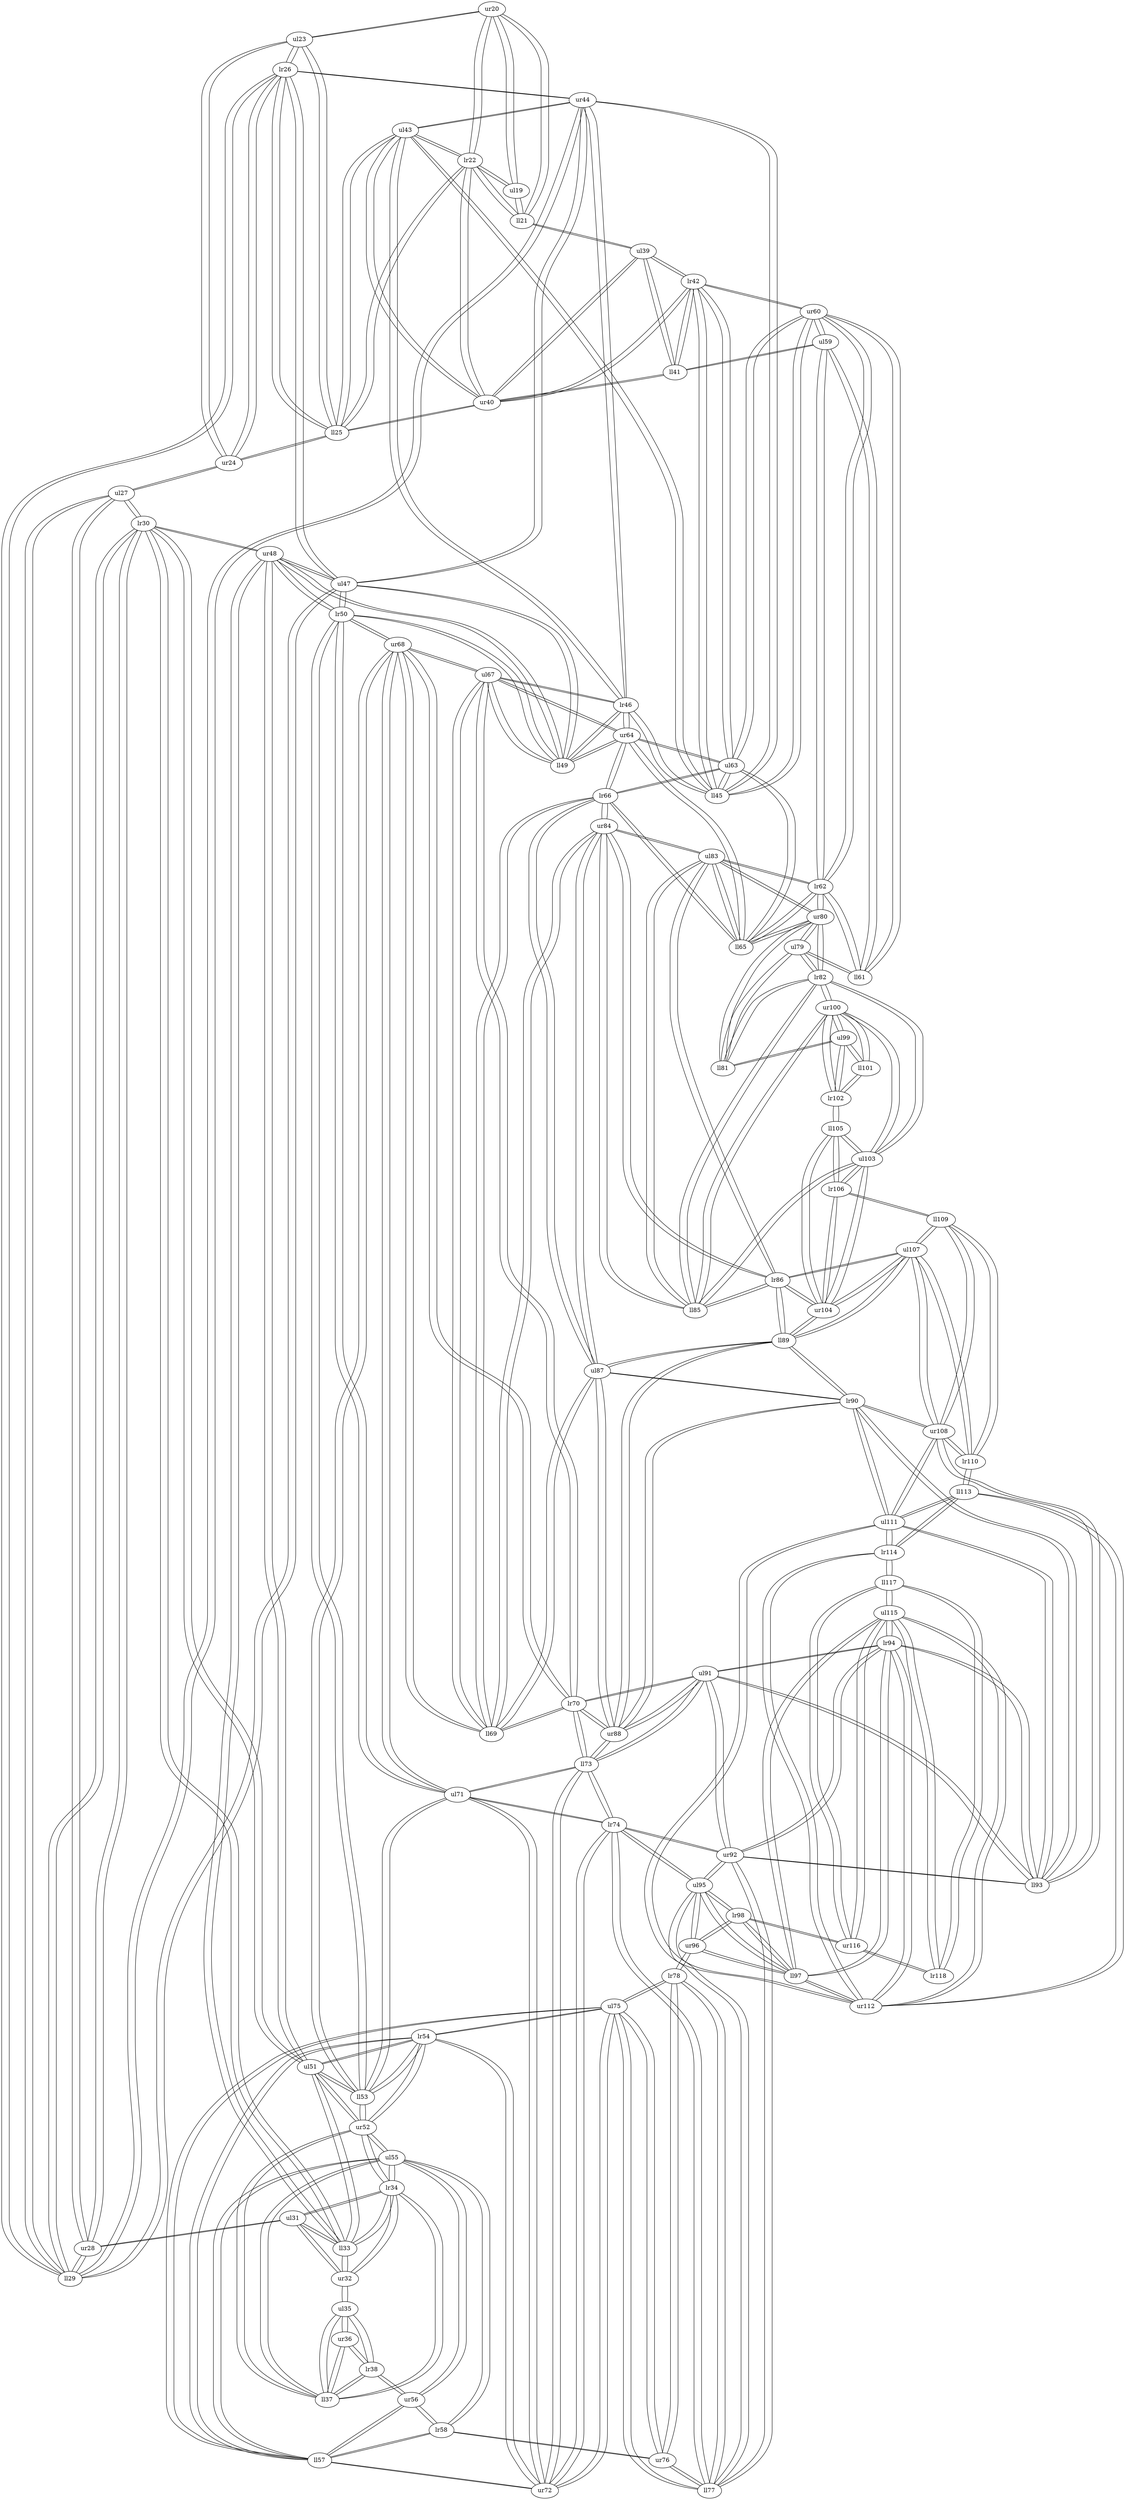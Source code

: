 graph {
	ur20 -- ul23;
	ll21 -- ul39;
	lr22 -- ll25;
	lr22 -- ul43;
	lr22 -- ur40;
	ul19 -- ur20;
	ul19 -- ll21;
	ul19 -- lr22;
	ur20 -- ul19;
	ur20 -- ll21;
	ur20 -- lr22;
	ll21 -- ul19;
	ll21 -- ur20;
	ll21 -- lr22;
	lr22 -- ul19;
	lr22 -- ur20;
	lr22 -- ll21;
	ul23 -- ur20;
	ur24 -- ul27;
	ll25 -- lr22;
	ll25 -- ur40;
	ll25 -- ul43;
	lr26 -- ll29;
	lr26 -- ul47;
	lr26 -- ur44;
	ul23 -- ur24;
	ul23 -- ll25;
	ul23 -- lr26;
	ur24 -- ul23;
	ur24 -- ll25;
	ur24 -- lr26;
	ll25 -- ul23;
	ll25 -- ur24;
	ll25 -- lr26;
	lr26 -- ul23;
	lr26 -- ur24;
	lr26 -- ll25;
	ul27 -- ur24;
	ur28 -- ul31;
	ll29 -- lr26;
	ll29 -- ur44;
	ll29 -- ul47;
	lr30 -- ll33;
	lr30 -- ul51;
	lr30 -- ur48;
	ul27 -- ur28;
	ul27 -- ll29;
	ul27 -- lr30;
	ur28 -- ul27;
	ur28 -- ll29;
	ur28 -- lr30;
	ll29 -- ul27;
	ll29 -- ur28;
	ll29 -- lr30;
	lr30 -- ul27;
	lr30 -- ur28;
	lr30 -- ll29;
	ul31 -- ur28;
	ur32 -- ul35;
	ll33 -- lr30;
	ll33 -- ur48;
	ll33 -- ul51;
	lr34 -- ll37;
	lr34 -- ul55;
	lr34 -- ur52;
	ul31 -- ur32;
	ul31 -- ll33;
	ul31 -- lr34;
	ur32 -- ul31;
	ur32 -- ll33;
	ur32 -- lr34;
	ll33 -- ul31;
	ll33 -- ur32;
	ll33 -- lr34;
	lr34 -- ul31;
	lr34 -- ur32;
	lr34 -- ll33;
	ul35 -- ur32;
	ll37 -- lr34;
	ll37 -- ur52;
	ll37 -- ul55;
	lr38 -- ur56;
	ul35 -- ur36;
	ul35 -- ll37;
	ul35 -- lr38;
	ur36 -- ul35;
	ur36 -- ll37;
	ur36 -- lr38;
	ll37 -- ul35;
	ll37 -- ur36;
	ll37 -- lr38;
	lr38 -- ul35;
	lr38 -- ur36;
	lr38 -- ll37;
	ul39 -- ll21;
	ur40 -- lr22;
	ur40 -- ll25;
	ur40 -- ul43;
	ll41 -- ul59;
	lr42 -- ll45;
	lr42 -- ul63;
	lr42 -- ur60;
	ul39 -- ur40;
	ul39 -- ll41;
	ul39 -- lr42;
	ur40 -- ul39;
	ur40 -- ll41;
	ur40 -- lr42;
	ll41 -- ul39;
	ll41 -- ur40;
	ll41 -- lr42;
	lr42 -- ul39;
	lr42 -- ur40;
	lr42 -- ll41;
	ul43 -- lr22;
	ul43 -- ur40;
	ul43 -- ll25;
	ur44 -- lr26;
	ur44 -- ll29;
	ur44 -- ul47;
	ll45 -- lr42;
	ll45 -- ur60;
	ll45 -- ul63;
	lr46 -- ll49;
	lr46 -- ul67;
	lr46 -- ur64;
	ul43 -- ur44;
	ul43 -- ll45;
	ul43 -- lr46;
	ur44 -- ul43;
	ur44 -- ll45;
	ur44 -- lr46;
	ll45 -- ul43;
	ll45 -- ur44;
	ll45 -- lr46;
	lr46 -- ul43;
	lr46 -- ur44;
	lr46 -- ll45;
	ul47 -- lr26;
	ul47 -- ur44;
	ul47 -- ll29;
	ur48 -- lr30;
	ur48 -- ll33;
	ur48 -- ul51;
	ll49 -- lr46;
	ll49 -- ur64;
	ll49 -- ul67;
	lr50 -- ll53;
	lr50 -- ul71;
	lr50 -- ur68;
	ul47 -- ur48;
	ul47 -- ll49;
	ul47 -- lr50;
	ur48 -- ul47;
	ur48 -- ll49;
	ur48 -- lr50;
	ll49 -- ul47;
	ll49 -- ur48;
	ll49 -- lr50;
	lr50 -- ul47;
	lr50 -- ur48;
	lr50 -- ll49;
	ul51 -- lr30;
	ul51 -- ur48;
	ul51 -- ll33;
	ur52 -- lr34;
	ur52 -- ll37;
	ur52 -- ul55;
	ll53 -- lr50;
	ll53 -- ur68;
	ll53 -- ul71;
	lr54 -- ll57;
	lr54 -- ul75;
	lr54 -- ur72;
	ul51 -- ur52;
	ul51 -- ll53;
	ul51 -- lr54;
	ur52 -- ul51;
	ur52 -- ll53;
	ur52 -- lr54;
	ll53 -- ul51;
	ll53 -- ur52;
	ll53 -- lr54;
	lr54 -- ul51;
	lr54 -- ur52;
	lr54 -- ll53;
	ul55 -- lr34;
	ul55 -- ur52;
	ul55 -- ll37;
	ur56 -- lr38;
	ll57 -- lr54;
	ll57 -- ur72;
	ll57 -- ul75;
	lr58 -- ur76;
	ul55 -- ur56;
	ul55 -- ll57;
	ul55 -- lr58;
	ur56 -- ul55;
	ur56 -- ll57;
	ur56 -- lr58;
	ll57 -- ul55;
	ll57 -- ur56;
	ll57 -- lr58;
	lr58 -- ul55;
	lr58 -- ur56;
	lr58 -- ll57;
	ul59 -- ll41;
	ur60 -- lr42;
	ur60 -- ll45;
	ur60 -- ul63;
	ll61 -- ul79;
	lr62 -- ll65;
	lr62 -- ul83;
	lr62 -- ur80;
	ul59 -- ur60;
	ul59 -- ll61;
	ul59 -- lr62;
	ur60 -- ul59;
	ur60 -- ll61;
	ur60 -- lr62;
	ll61 -- ul59;
	ll61 -- ur60;
	ll61 -- lr62;
	lr62 -- ul59;
	lr62 -- ur60;
	lr62 -- ll61;
	ul63 -- lr42;
	ul63 -- ur60;
	ul63 -- ll45;
	ur64 -- lr46;
	ur64 -- ll49;
	ur64 -- ul67;
	ll65 -- lr62;
	ll65 -- ur80;
	ll65 -- ul83;
	lr66 -- ll69;
	lr66 -- ul87;
	lr66 -- ur84;
	ul63 -- ur64;
	ul63 -- ll65;
	ul63 -- lr66;
	ur64 -- ul63;
	ur64 -- ll65;
	ur64 -- lr66;
	ll65 -- ul63;
	ll65 -- ur64;
	ll65 -- lr66;
	lr66 -- ul63;
	lr66 -- ur64;
	lr66 -- ll65;
	ul67 -- lr46;
	ul67 -- ur64;
	ul67 -- ll49;
	ur68 -- lr50;
	ur68 -- ll53;
	ur68 -- ul71;
	ll69 -- lr66;
	ll69 -- ur84;
	ll69 -- ul87;
	lr70 -- ll73;
	lr70 -- ul91;
	lr70 -- ur88;
	ul67 -- ur68;
	ul67 -- ll69;
	ul67 -- lr70;
	ur68 -- ul67;
	ur68 -- ll69;
	ur68 -- lr70;
	ll69 -- ul67;
	ll69 -- ur68;
	ll69 -- lr70;
	lr70 -- ul67;
	lr70 -- ur68;
	lr70 -- ll69;
	ul71 -- lr50;
	ul71 -- ur68;
	ul71 -- ll53;
	ur72 -- lr54;
	ur72 -- ll57;
	ur72 -- ul75;
	ll73 -- lr70;
	ll73 -- ur88;
	ll73 -- ul91;
	lr74 -- ll77;
	lr74 -- ul95;
	lr74 -- ur92;
	ul71 -- ur72;
	ul71 -- ll73;
	ul71 -- lr74;
	ur72 -- ul71;
	ur72 -- ll73;
	ur72 -- lr74;
	ll73 -- ul71;
	ll73 -- ur72;
	ll73 -- lr74;
	lr74 -- ul71;
	lr74 -- ur72;
	lr74 -- ll73;
	ul75 -- lr54;
	ul75 -- ur72;
	ul75 -- ll57;
	ur76 -- lr58;
	ll77 -- lr74;
	ll77 -- ur92;
	ll77 -- ul95;
	lr78 -- ur96;
	ul75 -- ur76;
	ul75 -- ll77;
	ul75 -- lr78;
	ur76 -- ul75;
	ur76 -- ll77;
	ur76 -- lr78;
	ll77 -- ul75;
	ll77 -- ur76;
	ll77 -- lr78;
	lr78 -- ul75;
	lr78 -- ur76;
	lr78 -- ll77;
	ul79 -- ll61;
	ur80 -- lr62;
	ur80 -- ll65;
	ur80 -- ul83;
	ll81 -- ul99;
	lr82 -- ll85;
	lr82 -- ul103;
	lr82 -- ur100;
	ul79 -- ur80;
	ul79 -- ll81;
	ul79 -- lr82;
	ur80 -- ul79;
	ur80 -- ll81;
	ur80 -- lr82;
	ll81 -- ul79;
	ll81 -- ur80;
	ll81 -- lr82;
	lr82 -- ul79;
	lr82 -- ur80;
	lr82 -- ll81;
	ul83 -- lr62;
	ul83 -- ur80;
	ul83 -- ll65;
	ur84 -- lr66;
	ur84 -- ll69;
	ur84 -- ul87;
	ll85 -- lr82;
	ll85 -- ur100;
	ll85 -- ul103;
	lr86 -- ll89;
	lr86 -- ul107;
	lr86 -- ur104;
	ul83 -- ur84;
	ul83 -- ll85;
	ul83 -- lr86;
	ur84 -- ul83;
	ur84 -- ll85;
	ur84 -- lr86;
	ll85 -- ul83;
	ll85 -- ur84;
	ll85 -- lr86;
	lr86 -- ul83;
	lr86 -- ur84;
	lr86 -- ll85;
	ul87 -- lr66;
	ul87 -- ur84;
	ul87 -- ll69;
	ur88 -- lr70;
	ur88 -- ll73;
	ur88 -- ul91;
	ll89 -- lr86;
	ll89 -- ur104;
	ll89 -- ul107;
	lr90 -- ll93;
	lr90 -- ul111;
	lr90 -- ur108;
	ul87 -- ur88;
	ul87 -- ll89;
	ul87 -- lr90;
	ur88 -- ul87;
	ur88 -- ll89;
	ur88 -- lr90;
	ll89 -- ul87;
	ll89 -- ur88;
	ll89 -- lr90;
	lr90 -- ul87;
	lr90 -- ur88;
	lr90 -- ll89;
	ul91 -- lr70;
	ul91 -- ur88;
	ul91 -- ll73;
	ur92 -- lr74;
	ur92 -- ll77;
	ur92 -- ul95;
	ll93 -- lr90;
	ll93 -- ur108;
	ll93 -- ul111;
	lr94 -- ll97;
	lr94 -- ul115;
	lr94 -- ur112;
	ul91 -- ur92;
	ul91 -- ll93;
	ul91 -- lr94;
	ur92 -- ul91;
	ur92 -- ll93;
	ur92 -- lr94;
	ll93 -- ul91;
	ll93 -- ur92;
	ll93 -- lr94;
	lr94 -- ul91;
	lr94 -- ur92;
	lr94 -- ll93;
	ul95 -- lr74;
	ul95 -- ur92;
	ul95 -- ll77;
	ur96 -- lr78;
	ll97 -- lr94;
	ll97 -- ur112;
	ll97 -- ul115;
	lr98 -- ur116;
	ul95 -- ur96;
	ul95 -- ll97;
	ul95 -- lr98;
	ur96 -- ul95;
	ur96 -- ll97;
	ur96 -- lr98;
	ll97 -- ul95;
	ll97 -- ur96;
	ll97 -- lr98;
	lr98 -- ul95;
	lr98 -- ur96;
	lr98 -- ll97;
	ul99 -- ll81;
	ur100 -- lr82;
	ur100 -- ll85;
	ur100 -- ul103;
	lr102 -- ll105;
	ul99 -- ur100;
	ul99 -- ll101;
	ul99 -- lr102;
	ur100 -- ul99;
	ur100 -- ll101;
	ur100 -- lr102;
	ll101 -- ul99;
	ll101 -- ur100;
	ll101 -- lr102;
	lr102 -- ul99;
	lr102 -- ur100;
	lr102 -- ll101;
	ul103 -- lr82;
	ul103 -- ur100;
	ul103 -- ll85;
	ur104 -- lr86;
	ur104 -- ll89;
	ur104 -- ul107;
	ll105 -- lr102;
	lr106 -- ll109;
	ul103 -- ur104;
	ul103 -- ll105;
	ul103 -- lr106;
	ur104 -- ul103;
	ur104 -- ll105;
	ur104 -- lr106;
	ll105 -- ul103;
	ll105 -- ur104;
	ll105 -- lr106;
	lr106 -- ul103;
	lr106 -- ur104;
	lr106 -- ll105;
	ul107 -- lr86;
	ul107 -- ur104;
	ul107 -- ll89;
	ur108 -- lr90;
	ur108 -- ll93;
	ur108 -- ul111;
	ll109 -- lr106;
	lr110 -- ll113;
	ul107 -- ur108;
	ul107 -- ll109;
	ul107 -- lr110;
	ur108 -- ul107;
	ur108 -- ll109;
	ur108 -- lr110;
	ll109 -- ul107;
	ll109 -- ur108;
	ll109 -- lr110;
	lr110 -- ul107;
	lr110 -- ur108;
	lr110 -- ll109;
	ul111 -- lr90;
	ul111 -- ur108;
	ul111 -- ll93;
	ur112 -- lr94;
	ur112 -- ll97;
	ur112 -- ul115;
	ll113 -- lr110;
	lr114 -- ll117;
	ul111 -- ur112;
	ul111 -- ll113;
	ul111 -- lr114;
	ur112 -- ul111;
	ur112 -- ll113;
	ur112 -- lr114;
	ll113 -- ul111;
	ll113 -- ur112;
	ll113 -- lr114;
	lr114 -- ul111;
	lr114 -- ur112;
	lr114 -- ll113;
	ul115 -- lr94;
	ul115 -- ur112;
	ul115 -- ll97;
	ur116 -- lr98;
	ll117 -- lr114;
	ul115 -- ur116;
	ul115 -- ll117;
	ul115 -- lr118;
	ur116 -- ul115;
	ur116 -- ll117;
	ur116 -- lr118;
	ll117 -- ul115;
	ll117 -- ur116;
	ll117 -- lr118;
	lr118 -- ul115;
	lr118 -- ur116;
	lr118 -- ll117;
}
